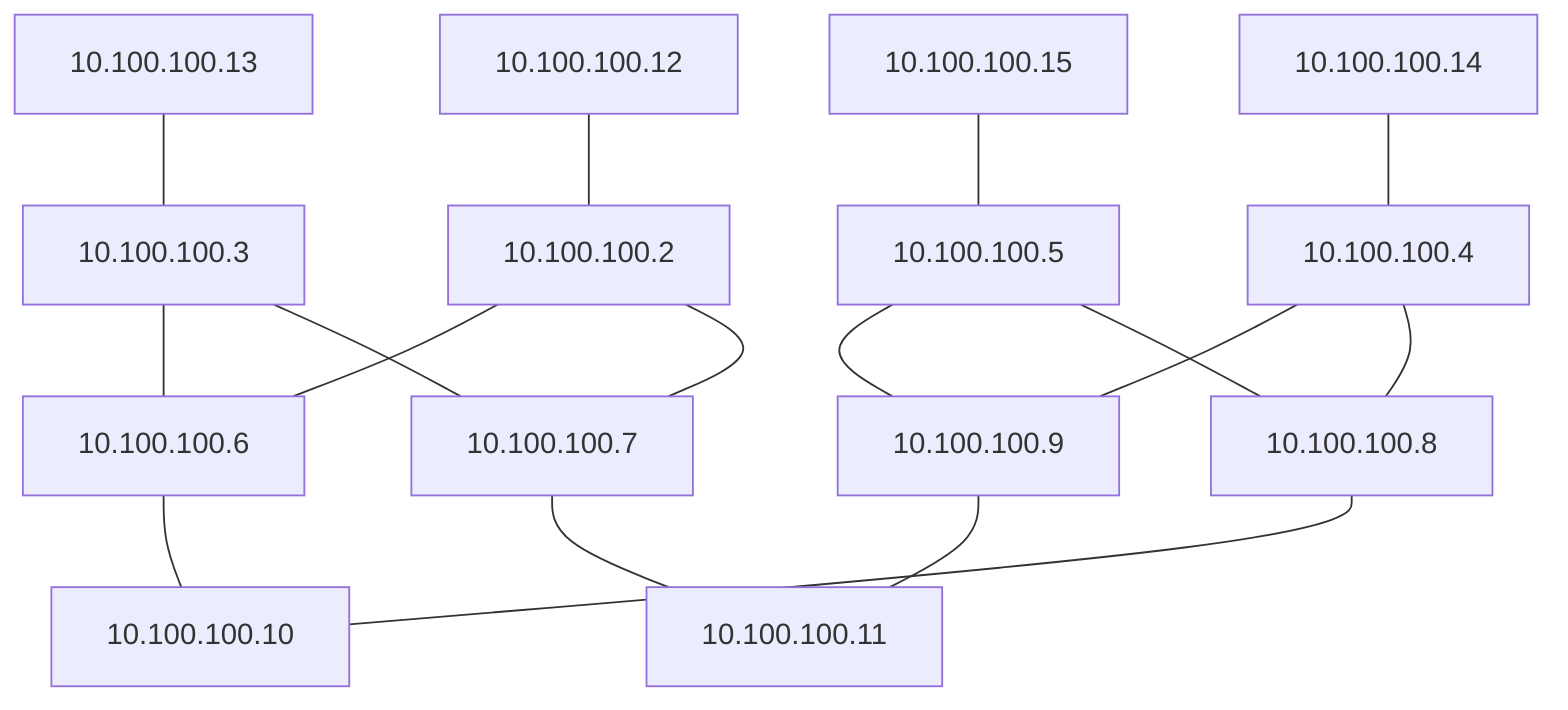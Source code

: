 graph TD
  10.100.100.3---10.100.100.6
  10.100.100.5---10.100.100.9
  10.100.100.12---10.100.100.2
  10.100.100.6---10.100.100.10
  10.100.100.8---10.100.100.10
  10.100.100.13---10.100.100.3
  10.100.100.14---10.100.100.4
  10.100.100.4---10.100.100.9
  10.100.100.5---10.100.100.8
  10.100.100.7---10.100.100.11
  10.100.100.15---10.100.100.5
  10.100.100.2---10.100.100.6
  10.100.100.2---10.100.100.7
  10.100.100.3---10.100.100.7
  10.100.100.4---10.100.100.8
  10.100.100.9---10.100.100.11